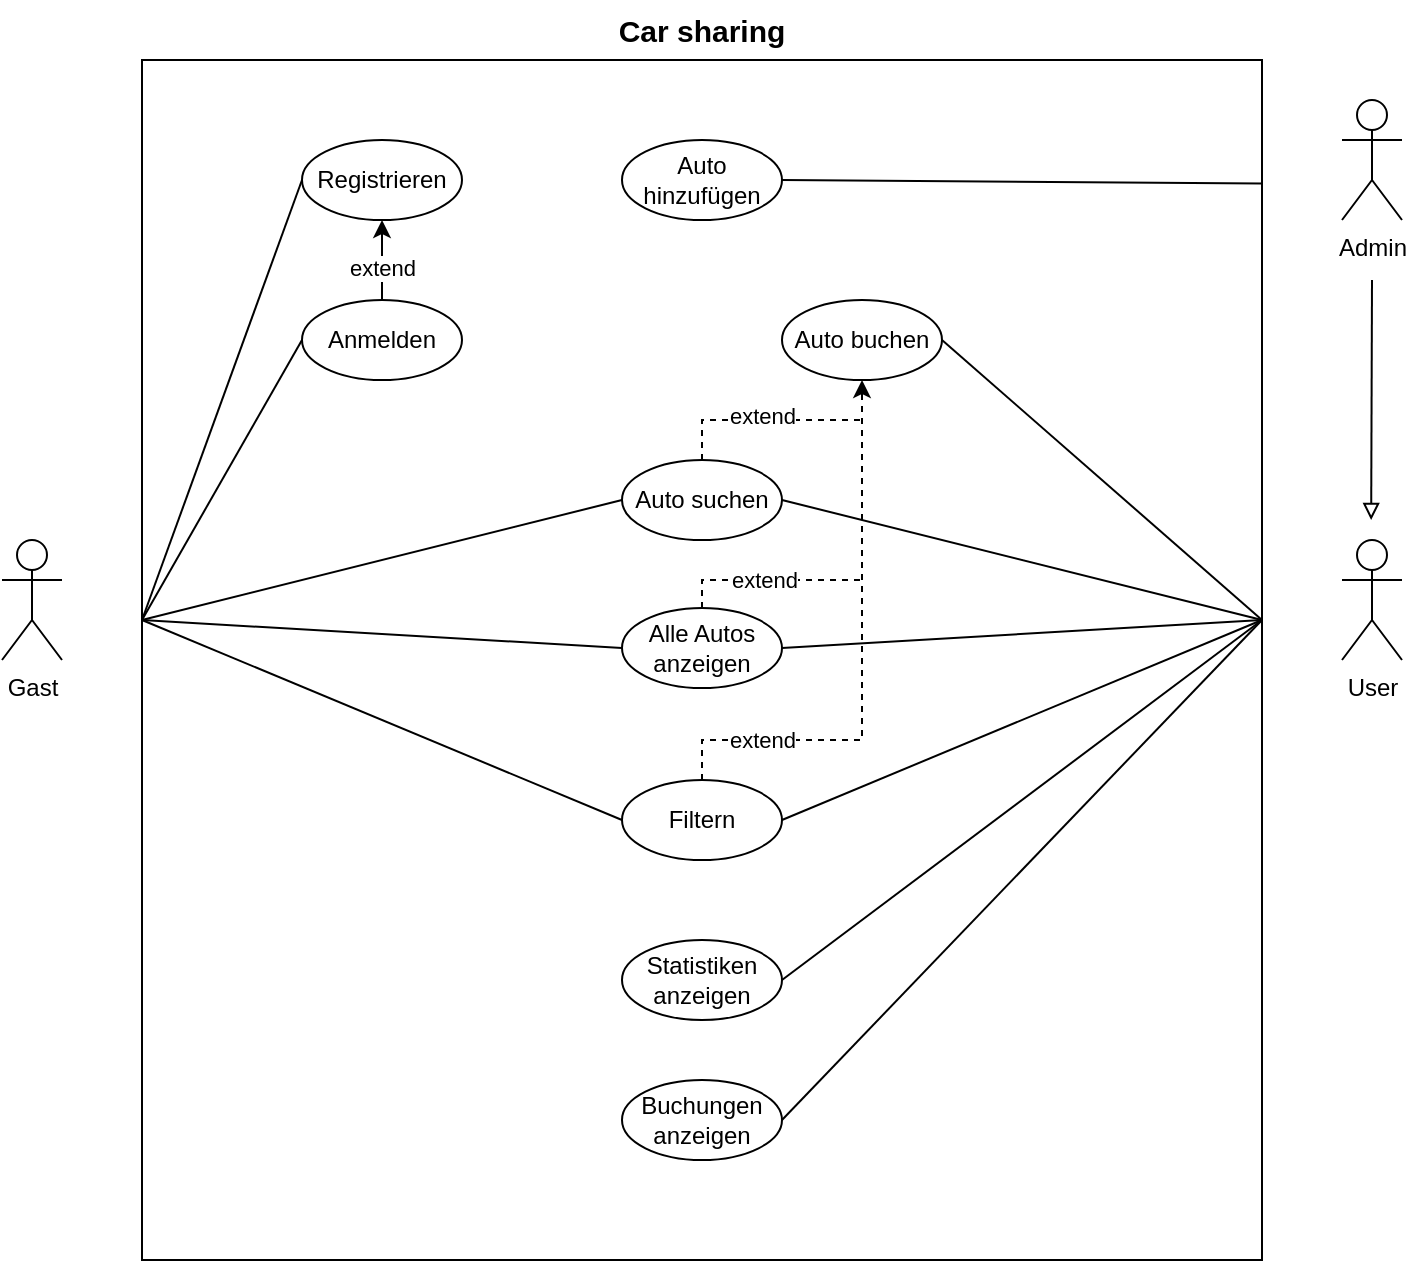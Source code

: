 <mxfile version="16.4.3" type="device"><diagram id="8AAHmf3A9R0GUAHTUngp" name="Page-1"><mxGraphModel dx="1422" dy="794" grid="1" gridSize="10" guides="1" tooltips="1" connect="1" arrows="1" fold="1" page="1" pageScale="1" pageWidth="1169" pageHeight="827" math="0" shadow="0"><root><mxCell id="0"/><mxCell id="1" parent="0"/><mxCell id="kzr7sYsRGWl5MTcK14PU-37" value="" style="rounded=0;whiteSpace=wrap;html=1;fillColor=none;" vertex="1" parent="1"><mxGeometry x="200" y="120" width="560" height="600" as="geometry"/></mxCell><mxCell id="kzr7sYsRGWl5MTcK14PU-1" value="Gast" style="shape=umlActor;verticalLabelPosition=bottom;verticalAlign=top;html=1;outlineConnect=0;" vertex="1" parent="1"><mxGeometry x="130" y="360" width="30" height="60" as="geometry"/></mxCell><mxCell id="kzr7sYsRGWl5MTcK14PU-3" value="Anmelden" style="ellipse;whiteSpace=wrap;html=1;fillColor=none;" vertex="1" parent="1"><mxGeometry x="280" y="240" width="80" height="40" as="geometry"/></mxCell><mxCell id="kzr7sYsRGWl5MTcK14PU-4" value="Auto suchen" style="ellipse;whiteSpace=wrap;html=1;fillColor=none;" vertex="1" parent="1"><mxGeometry x="440" y="320" width="80" height="40" as="geometry"/></mxCell><mxCell id="kzr7sYsRGWl5MTcK14PU-5" value="Registrieren" style="ellipse;whiteSpace=wrap;html=1;fillColor=none;" vertex="1" parent="1"><mxGeometry x="280" y="160" width="80" height="40" as="geometry"/></mxCell><mxCell id="kzr7sYsRGWl5MTcK14PU-6" value="Statistiken anzeigen" style="ellipse;whiteSpace=wrap;html=1;fillColor=none;" vertex="1" parent="1"><mxGeometry x="440" y="560" width="80" height="40" as="geometry"/></mxCell><mxCell id="kzr7sYsRGWl5MTcK14PU-7" value="Buchungen anzeigen" style="ellipse;whiteSpace=wrap;html=1;fillColor=none;" vertex="1" parent="1"><mxGeometry x="440" y="630" width="80" height="40" as="geometry"/></mxCell><mxCell id="kzr7sYsRGWl5MTcK14PU-8" value="Alle Autos anzeigen" style="ellipse;whiteSpace=wrap;html=1;fillColor=none;" vertex="1" parent="1"><mxGeometry x="440" y="394" width="80" height="40" as="geometry"/></mxCell><mxCell id="kzr7sYsRGWl5MTcK14PU-9" value="Filtern" style="ellipse;whiteSpace=wrap;html=1;fillColor=none;" vertex="1" parent="1"><mxGeometry x="440" y="480" width="80" height="40" as="geometry"/></mxCell><mxCell id="kzr7sYsRGWl5MTcK14PU-10" value="Auto hinzufügen" style="ellipse;whiteSpace=wrap;html=1;fillColor=none;" vertex="1" parent="1"><mxGeometry x="440" y="160" width="80" height="40" as="geometry"/></mxCell><mxCell id="kzr7sYsRGWl5MTcK14PU-11" value="" style="endArrow=none;html=1;rounded=0;entryX=0;entryY=0.5;entryDx=0;entryDy=0;endFill=0;" edge="1" parent="1" target="kzr7sYsRGWl5MTcK14PU-5"><mxGeometry width="50" height="50" relative="1" as="geometry"><mxPoint x="200" y="400" as="sourcePoint"/><mxPoint x="630" y="390" as="targetPoint"/></mxGeometry></mxCell><mxCell id="kzr7sYsRGWl5MTcK14PU-12" value="" style="endArrow=none;html=1;rounded=0;entryX=0;entryY=0.5;entryDx=0;entryDy=0;endFill=0;" edge="1" parent="1" target="kzr7sYsRGWl5MTcK14PU-3"><mxGeometry width="50" height="50" relative="1" as="geometry"><mxPoint x="200" y="400" as="sourcePoint"/><mxPoint x="330" y="230" as="targetPoint"/></mxGeometry></mxCell><mxCell id="kzr7sYsRGWl5MTcK14PU-13" value="" style="endArrow=none;html=1;rounded=0;entryX=0;entryY=0.5;entryDx=0;entryDy=0;endFill=0;" edge="1" parent="1" target="kzr7sYsRGWl5MTcK14PU-4"><mxGeometry width="50" height="50" relative="1" as="geometry"><mxPoint x="200" y="400" as="sourcePoint"/><mxPoint x="330" y="310.0" as="targetPoint"/></mxGeometry></mxCell><mxCell id="kzr7sYsRGWl5MTcK14PU-14" value="" style="endArrow=none;html=1;rounded=0;entryX=0;entryY=0.5;entryDx=0;entryDy=0;endFill=0;" edge="1" parent="1" target="kzr7sYsRGWl5MTcK14PU-8"><mxGeometry width="50" height="50" relative="1" as="geometry"><mxPoint x="200" y="400" as="sourcePoint"/><mxPoint x="330" y="390.0" as="targetPoint"/></mxGeometry></mxCell><mxCell id="kzr7sYsRGWl5MTcK14PU-15" value="" style="endArrow=none;html=1;rounded=0;entryX=0;entryY=0.5;entryDx=0;entryDy=0;endFill=0;" edge="1" parent="1" target="kzr7sYsRGWl5MTcK14PU-9"><mxGeometry width="50" height="50" relative="1" as="geometry"><mxPoint x="200" y="400" as="sourcePoint"/><mxPoint x="330" y="470" as="targetPoint"/></mxGeometry></mxCell><mxCell id="kzr7sYsRGWl5MTcK14PU-21" value="User" style="shape=umlActor;verticalLabelPosition=bottom;verticalAlign=top;html=1;outlineConnect=0;" vertex="1" parent="1"><mxGeometry x="800" y="360" width="30" height="60" as="geometry"/></mxCell><mxCell id="kzr7sYsRGWl5MTcK14PU-30" value="" style="endArrow=none;html=1;rounded=0;entryX=1;entryY=0.5;entryDx=0;entryDy=0;endFill=0;" edge="1" parent="1" target="kzr7sYsRGWl5MTcK14PU-4"><mxGeometry width="50" height="50" relative="1" as="geometry"><mxPoint x="760" y="400" as="sourcePoint"/><mxPoint x="550" y="330" as="targetPoint"/></mxGeometry></mxCell><mxCell id="kzr7sYsRGWl5MTcK14PU-31" value="" style="endArrow=none;html=1;rounded=0;entryX=1;entryY=0.5;entryDx=0;entryDy=0;endFill=0;" edge="1" parent="1" target="kzr7sYsRGWl5MTcK14PU-6"><mxGeometry width="50" height="50" relative="1" as="geometry"><mxPoint x="760" y="400" as="sourcePoint"/><mxPoint x="530" y="350.0" as="targetPoint"/></mxGeometry></mxCell><mxCell id="kzr7sYsRGWl5MTcK14PU-32" value="" style="endArrow=none;html=1;rounded=0;entryX=1;entryY=0.5;entryDx=0;entryDy=0;endFill=0;" edge="1" parent="1" target="kzr7sYsRGWl5MTcK14PU-8"><mxGeometry width="50" height="50" relative="1" as="geometry"><mxPoint x="760" y="400" as="sourcePoint"/><mxPoint x="530" y="430" as="targetPoint"/></mxGeometry></mxCell><mxCell id="kzr7sYsRGWl5MTcK14PU-33" value="" style="endArrow=none;html=1;rounded=0;entryX=1;entryY=0.5;entryDx=0;entryDy=0;endFill=0;" edge="1" parent="1" target="kzr7sYsRGWl5MTcK14PU-7"><mxGeometry width="50" height="50" relative="1" as="geometry"><mxPoint x="760" y="400" as="sourcePoint"/><mxPoint x="530" y="510" as="targetPoint"/></mxGeometry></mxCell><mxCell id="kzr7sYsRGWl5MTcK14PU-34" value="" style="endArrow=none;html=1;rounded=0;entryX=1;entryY=0.5;entryDx=0;entryDy=0;endFill=0;" edge="1" parent="1" target="kzr7sYsRGWl5MTcK14PU-9"><mxGeometry width="50" height="50" relative="1" as="geometry"><mxPoint x="760" y="400" as="sourcePoint"/><mxPoint x="530" y="590" as="targetPoint"/></mxGeometry></mxCell><mxCell id="kzr7sYsRGWl5MTcK14PU-35" value="" style="endArrow=none;html=1;rounded=0;entryX=1;entryY=0.5;entryDx=0;entryDy=0;endFill=0;exitX=1;exitY=0.103;exitDx=0;exitDy=0;exitPerimeter=0;" edge="1" parent="1" source="kzr7sYsRGWl5MTcK14PU-37" target="kzr7sYsRGWl5MTcK14PU-10"><mxGeometry width="50" height="50" relative="1" as="geometry"><mxPoint x="760" y="120" as="sourcePoint"/><mxPoint x="550" y="330" as="targetPoint"/></mxGeometry></mxCell><mxCell id="kzr7sYsRGWl5MTcK14PU-36" value="" style="endArrow=block;html=1;rounded=0;endFill=0;startArrow=none;" edge="1" parent="1"><mxGeometry width="50" height="50" relative="1" as="geometry"><mxPoint x="815" y="230" as="sourcePoint"/><mxPoint x="814.58" y="350" as="targetPoint"/></mxGeometry></mxCell><mxCell id="kzr7sYsRGWl5MTcK14PU-38" value="" style="endArrow=classic;html=1;rounded=0;exitX=0.5;exitY=0;exitDx=0;exitDy=0;entryX=0.5;entryY=1;entryDx=0;entryDy=0;" edge="1" parent="1" source="kzr7sYsRGWl5MTcK14PU-3" target="kzr7sYsRGWl5MTcK14PU-5"><mxGeometry width="50" height="50" relative="1" as="geometry"><mxPoint x="530" y="240" as="sourcePoint"/><mxPoint x="580" y="190" as="targetPoint"/></mxGeometry></mxCell><mxCell id="kzr7sYsRGWl5MTcK14PU-39" value="extend" style="edgeLabel;html=1;align=center;verticalAlign=middle;resizable=0;points=[];" vertex="1" connectable="0" parent="kzr7sYsRGWl5MTcK14PU-38"><mxGeometry x="-0.202" relative="1" as="geometry"><mxPoint as="offset"/></mxGeometry></mxCell><mxCell id="kzr7sYsRGWl5MTcK14PU-40" value="Auto buchen" style="ellipse;whiteSpace=wrap;html=1;fillColor=none;" vertex="1" parent="1"><mxGeometry x="520" y="240" width="80" height="40" as="geometry"/></mxCell><mxCell id="kzr7sYsRGWl5MTcK14PU-41" value="" style="endArrow=none;html=1;rounded=0;entryX=1;entryY=0.5;entryDx=0;entryDy=0;endFill=0;" edge="1" parent="1" target="kzr7sYsRGWl5MTcK14PU-40"><mxGeometry width="50" height="50" relative="1" as="geometry"><mxPoint x="760" y="400" as="sourcePoint"/><mxPoint x="490" y="440" as="targetPoint"/></mxGeometry></mxCell><mxCell id="kzr7sYsRGWl5MTcK14PU-44" value="" style="endArrow=none;html=1;rounded=0;dashed=1;exitX=0.5;exitY=0;exitDx=0;exitDy=0;endFill=0;" edge="1" parent="1" source="kzr7sYsRGWl5MTcK14PU-4"><mxGeometry width="50" height="50" relative="1" as="geometry"><mxPoint x="520" y="490" as="sourcePoint"/><mxPoint x="560" y="300" as="targetPoint"/><Array as="points"><mxPoint x="480" y="300"/></Array></mxGeometry></mxCell><mxCell id="kzr7sYsRGWl5MTcK14PU-49" value="extend" style="edgeLabel;html=1;align=center;verticalAlign=middle;resizable=0;points=[];" vertex="1" connectable="0" parent="kzr7sYsRGWl5MTcK14PU-44"><mxGeometry x="-0.3" y="2" relative="1" as="geometry"><mxPoint x="15" as="offset"/></mxGeometry></mxCell><mxCell id="kzr7sYsRGWl5MTcK14PU-45" value="" style="endArrow=none;html=1;rounded=0;dashed=1;exitX=0.5;exitY=0;exitDx=0;exitDy=0;endFill=0;" edge="1" parent="1" source="kzr7sYsRGWl5MTcK14PU-8"><mxGeometry width="50" height="50" relative="1" as="geometry"><mxPoint x="490" y="330" as="sourcePoint"/><mxPoint x="560" y="380" as="targetPoint"/><Array as="points"><mxPoint x="480" y="380"/><mxPoint x="560" y="380"/></Array></mxGeometry></mxCell><mxCell id="kzr7sYsRGWl5MTcK14PU-48" value="extend" style="edgeLabel;html=1;align=center;verticalAlign=middle;resizable=0;points=[];" vertex="1" connectable="0" parent="kzr7sYsRGWl5MTcK14PU-45"><mxGeometry x="-0.483" y="-1" relative="1" as="geometry"><mxPoint x="20" y="-1" as="offset"/></mxGeometry></mxCell><mxCell id="kzr7sYsRGWl5MTcK14PU-46" value="" style="endArrow=classic;html=1;rounded=0;dashed=1;exitX=0.5;exitY=0;exitDx=0;exitDy=0;entryX=0.5;entryY=1;entryDx=0;entryDy=0;" edge="1" parent="1" source="kzr7sYsRGWl5MTcK14PU-9" target="kzr7sYsRGWl5MTcK14PU-40"><mxGeometry width="50" height="50" relative="1" as="geometry"><mxPoint x="570" y="410" as="sourcePoint"/><mxPoint x="570" y="290" as="targetPoint"/><Array as="points"><mxPoint x="480" y="460"/><mxPoint x="560" y="460"/></Array></mxGeometry></mxCell><mxCell id="kzr7sYsRGWl5MTcK14PU-47" value="extend" style="edgeLabel;html=1;align=center;verticalAlign=middle;resizable=0;points=[];" vertex="1" connectable="0" parent="kzr7sYsRGWl5MTcK14PU-46"><mxGeometry x="-0.119" y="-2" relative="1" as="geometry"><mxPoint x="-52" y="23" as="offset"/></mxGeometry></mxCell><mxCell id="kzr7sYsRGWl5MTcK14PU-18" value="Admin" style="shape=umlActor;verticalLabelPosition=bottom;verticalAlign=top;html=1;outlineConnect=0;" vertex="1" parent="1"><mxGeometry x="800" y="140" width="30" height="60" as="geometry"/></mxCell><mxCell id="kzr7sYsRGWl5MTcK14PU-52" value="Car sharing" style="text;html=1;strokeColor=none;fillColor=none;align=center;verticalAlign=middle;whiteSpace=wrap;rounded=0;fontStyle=1;fontSize=15;" vertex="1" parent="1"><mxGeometry x="420" y="90" width="120" height="30" as="geometry"/></mxCell></root></mxGraphModel></diagram></mxfile>